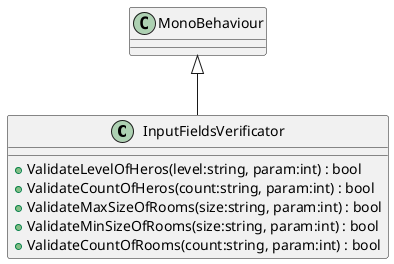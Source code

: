 @startuml
class InputFieldsVerificator {
    + ValidateLevelOfHeros(level:string, param:int) : bool
    + ValidateCountOfHeros(count:string, param:int) : bool
    + ValidateMaxSizeOfRooms(size:string, param:int) : bool
    + ValidateMinSizeOfRooms(size:string, param:int) : bool
    + ValidateCountOfRooms(count:string, param:int) : bool
}
MonoBehaviour <|-- InputFieldsVerificator
@enduml
